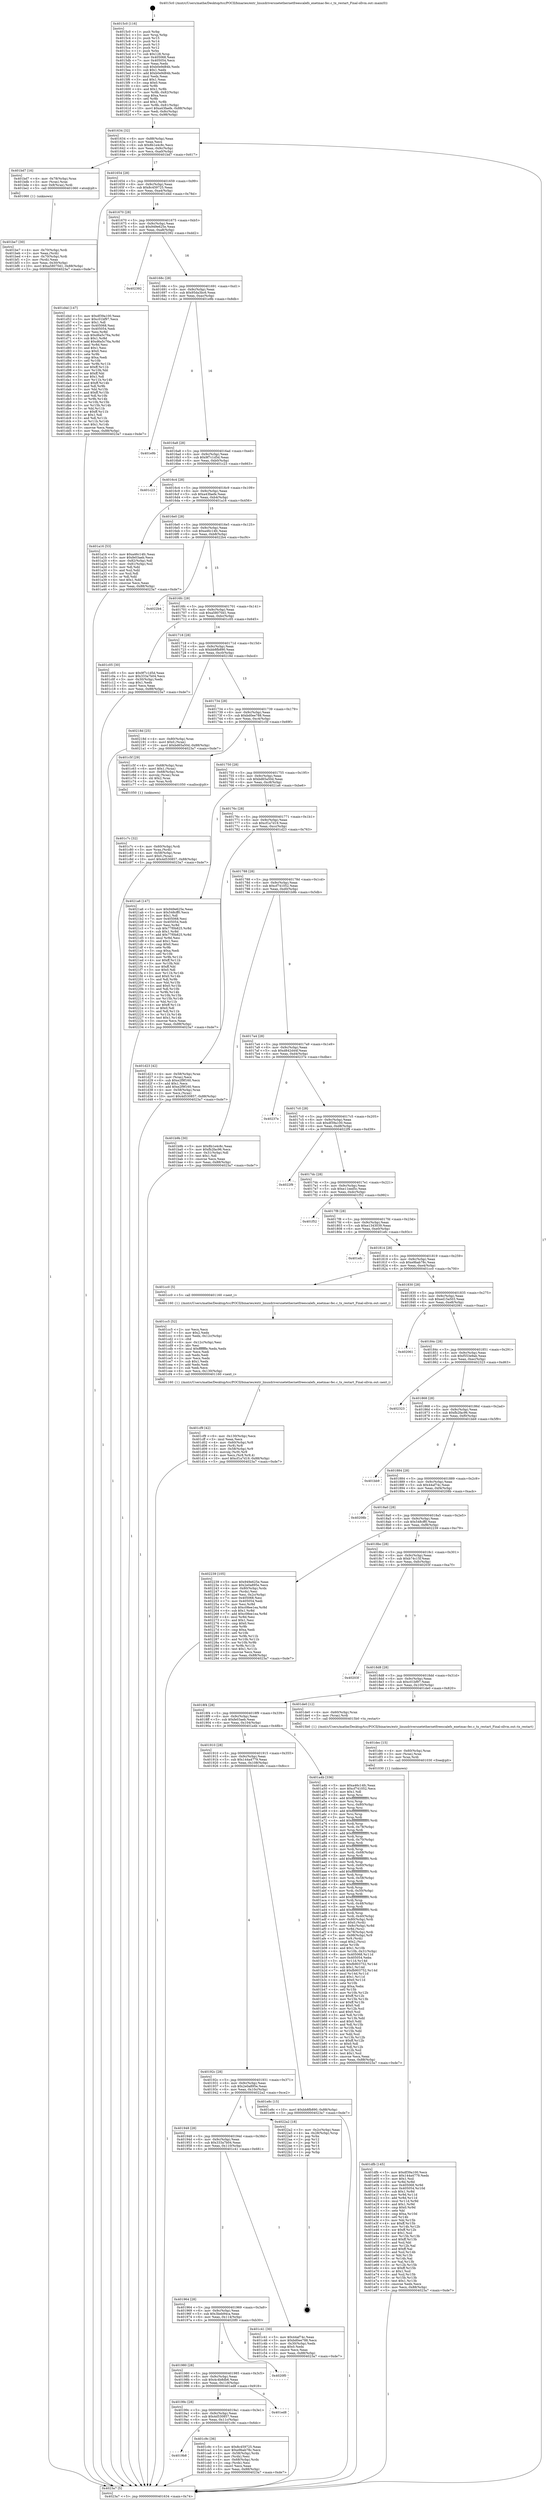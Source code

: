 digraph "0x4015c0" {
  label = "0x4015c0 (/mnt/c/Users/mathe/Desktop/tcc/POCII/binaries/extr_linuxdriversnetethernetfreescalefs_enetmac-fec.c_tx_restart_Final-ollvm.out::main(0))"
  labelloc = "t"
  node[shape=record]

  Entry [label="",width=0.3,height=0.3,shape=circle,fillcolor=black,style=filled]
  "0x401634" [label="{
     0x401634 [32]\l
     | [instrs]\l
     &nbsp;&nbsp;0x401634 \<+6\>: mov -0x88(%rbp),%eax\l
     &nbsp;&nbsp;0x40163a \<+2\>: mov %eax,%ecx\l
     &nbsp;&nbsp;0x40163c \<+6\>: sub $0x8b1e4c8c,%ecx\l
     &nbsp;&nbsp;0x401642 \<+6\>: mov %eax,-0x9c(%rbp)\l
     &nbsp;&nbsp;0x401648 \<+6\>: mov %ecx,-0xa0(%rbp)\l
     &nbsp;&nbsp;0x40164e \<+6\>: je 0000000000401bd7 \<main+0x617\>\l
  }"]
  "0x401bd7" [label="{
     0x401bd7 [16]\l
     | [instrs]\l
     &nbsp;&nbsp;0x401bd7 \<+4\>: mov -0x78(%rbp),%rax\l
     &nbsp;&nbsp;0x401bdb \<+3\>: mov (%rax),%rax\l
     &nbsp;&nbsp;0x401bde \<+4\>: mov 0x8(%rax),%rdi\l
     &nbsp;&nbsp;0x401be2 \<+5\>: call 0000000000401060 \<atoi@plt\>\l
     | [calls]\l
     &nbsp;&nbsp;0x401060 \{1\} (unknown)\l
  }"]
  "0x401654" [label="{
     0x401654 [28]\l
     | [instrs]\l
     &nbsp;&nbsp;0x401654 \<+5\>: jmp 0000000000401659 \<main+0x99\>\l
     &nbsp;&nbsp;0x401659 \<+6\>: mov -0x9c(%rbp),%eax\l
     &nbsp;&nbsp;0x40165f \<+5\>: sub $0x8c459725,%eax\l
     &nbsp;&nbsp;0x401664 \<+6\>: mov %eax,-0xa4(%rbp)\l
     &nbsp;&nbsp;0x40166a \<+6\>: je 0000000000401d4d \<main+0x78d\>\l
  }"]
  Exit [label="",width=0.3,height=0.3,shape=circle,fillcolor=black,style=filled,peripheries=2]
  "0x401d4d" [label="{
     0x401d4d [147]\l
     | [instrs]\l
     &nbsp;&nbsp;0x401d4d \<+5\>: mov $0xdf39a100,%eax\l
     &nbsp;&nbsp;0x401d52 \<+5\>: mov $0xc01bf97,%ecx\l
     &nbsp;&nbsp;0x401d57 \<+2\>: mov $0x1,%dl\l
     &nbsp;&nbsp;0x401d59 \<+7\>: mov 0x405068,%esi\l
     &nbsp;&nbsp;0x401d60 \<+7\>: mov 0x405054,%edi\l
     &nbsp;&nbsp;0x401d67 \<+3\>: mov %esi,%r8d\l
     &nbsp;&nbsp;0x401d6a \<+7\>: sub $0xd6a5c76a,%r8d\l
     &nbsp;&nbsp;0x401d71 \<+4\>: sub $0x1,%r8d\l
     &nbsp;&nbsp;0x401d75 \<+7\>: add $0xd6a5c76a,%r8d\l
     &nbsp;&nbsp;0x401d7c \<+4\>: imul %r8d,%esi\l
     &nbsp;&nbsp;0x401d80 \<+3\>: and $0x1,%esi\l
     &nbsp;&nbsp;0x401d83 \<+3\>: cmp $0x0,%esi\l
     &nbsp;&nbsp;0x401d86 \<+4\>: sete %r9b\l
     &nbsp;&nbsp;0x401d8a \<+3\>: cmp $0xa,%edi\l
     &nbsp;&nbsp;0x401d8d \<+4\>: setl %r10b\l
     &nbsp;&nbsp;0x401d91 \<+3\>: mov %r9b,%r11b\l
     &nbsp;&nbsp;0x401d94 \<+4\>: xor $0xff,%r11b\l
     &nbsp;&nbsp;0x401d98 \<+3\>: mov %r10b,%bl\l
     &nbsp;&nbsp;0x401d9b \<+3\>: xor $0xff,%bl\l
     &nbsp;&nbsp;0x401d9e \<+3\>: xor $0x1,%dl\l
     &nbsp;&nbsp;0x401da1 \<+3\>: mov %r11b,%r14b\l
     &nbsp;&nbsp;0x401da4 \<+4\>: and $0xff,%r14b\l
     &nbsp;&nbsp;0x401da8 \<+3\>: and %dl,%r9b\l
     &nbsp;&nbsp;0x401dab \<+3\>: mov %bl,%r15b\l
     &nbsp;&nbsp;0x401dae \<+4\>: and $0xff,%r15b\l
     &nbsp;&nbsp;0x401db2 \<+3\>: and %dl,%r10b\l
     &nbsp;&nbsp;0x401db5 \<+3\>: or %r9b,%r14b\l
     &nbsp;&nbsp;0x401db8 \<+3\>: or %r10b,%r15b\l
     &nbsp;&nbsp;0x401dbb \<+3\>: xor %r15b,%r14b\l
     &nbsp;&nbsp;0x401dbe \<+3\>: or %bl,%r11b\l
     &nbsp;&nbsp;0x401dc1 \<+4\>: xor $0xff,%r11b\l
     &nbsp;&nbsp;0x401dc5 \<+3\>: or $0x1,%dl\l
     &nbsp;&nbsp;0x401dc8 \<+3\>: and %dl,%r11b\l
     &nbsp;&nbsp;0x401dcb \<+3\>: or %r11b,%r14b\l
     &nbsp;&nbsp;0x401dce \<+4\>: test $0x1,%r14b\l
     &nbsp;&nbsp;0x401dd2 \<+3\>: cmovne %ecx,%eax\l
     &nbsp;&nbsp;0x401dd5 \<+6\>: mov %eax,-0x88(%rbp)\l
     &nbsp;&nbsp;0x401ddb \<+5\>: jmp 00000000004023a7 \<main+0xde7\>\l
  }"]
  "0x401670" [label="{
     0x401670 [28]\l
     | [instrs]\l
     &nbsp;&nbsp;0x401670 \<+5\>: jmp 0000000000401675 \<main+0xb5\>\l
     &nbsp;&nbsp;0x401675 \<+6\>: mov -0x9c(%rbp),%eax\l
     &nbsp;&nbsp;0x40167b \<+5\>: sub $0x949e625e,%eax\l
     &nbsp;&nbsp;0x401680 \<+6\>: mov %eax,-0xa8(%rbp)\l
     &nbsp;&nbsp;0x401686 \<+6\>: je 0000000000402392 \<main+0xdd2\>\l
  }"]
  "0x401dfb" [label="{
     0x401dfb [145]\l
     | [instrs]\l
     &nbsp;&nbsp;0x401dfb \<+5\>: mov $0xdf39a100,%ecx\l
     &nbsp;&nbsp;0x401e00 \<+5\>: mov $0x144a4779,%edx\l
     &nbsp;&nbsp;0x401e05 \<+3\>: mov $0x1,%sil\l
     &nbsp;&nbsp;0x401e08 \<+3\>: xor %r8d,%r8d\l
     &nbsp;&nbsp;0x401e0b \<+8\>: mov 0x405068,%r9d\l
     &nbsp;&nbsp;0x401e13 \<+8\>: mov 0x405054,%r10d\l
     &nbsp;&nbsp;0x401e1b \<+4\>: sub $0x1,%r8d\l
     &nbsp;&nbsp;0x401e1f \<+3\>: mov %r9d,%r11d\l
     &nbsp;&nbsp;0x401e22 \<+3\>: add %r8d,%r11d\l
     &nbsp;&nbsp;0x401e25 \<+4\>: imul %r11d,%r9d\l
     &nbsp;&nbsp;0x401e29 \<+4\>: and $0x1,%r9d\l
     &nbsp;&nbsp;0x401e2d \<+4\>: cmp $0x0,%r9d\l
     &nbsp;&nbsp;0x401e31 \<+3\>: sete %bl\l
     &nbsp;&nbsp;0x401e34 \<+4\>: cmp $0xa,%r10d\l
     &nbsp;&nbsp;0x401e38 \<+4\>: setl %r14b\l
     &nbsp;&nbsp;0x401e3c \<+3\>: mov %bl,%r15b\l
     &nbsp;&nbsp;0x401e3f \<+4\>: xor $0xff,%r15b\l
     &nbsp;&nbsp;0x401e43 \<+3\>: mov %r14b,%r12b\l
     &nbsp;&nbsp;0x401e46 \<+4\>: xor $0xff,%r12b\l
     &nbsp;&nbsp;0x401e4a \<+4\>: xor $0x1,%sil\l
     &nbsp;&nbsp;0x401e4e \<+3\>: mov %r15b,%r13b\l
     &nbsp;&nbsp;0x401e51 \<+4\>: and $0xff,%r13b\l
     &nbsp;&nbsp;0x401e55 \<+3\>: and %sil,%bl\l
     &nbsp;&nbsp;0x401e58 \<+3\>: mov %r12b,%al\l
     &nbsp;&nbsp;0x401e5b \<+2\>: and $0xff,%al\l
     &nbsp;&nbsp;0x401e5d \<+3\>: and %sil,%r14b\l
     &nbsp;&nbsp;0x401e60 \<+3\>: or %bl,%r13b\l
     &nbsp;&nbsp;0x401e63 \<+3\>: or %r14b,%al\l
     &nbsp;&nbsp;0x401e66 \<+3\>: xor %al,%r13b\l
     &nbsp;&nbsp;0x401e69 \<+3\>: or %r12b,%r15b\l
     &nbsp;&nbsp;0x401e6c \<+4\>: xor $0xff,%r15b\l
     &nbsp;&nbsp;0x401e70 \<+4\>: or $0x1,%sil\l
     &nbsp;&nbsp;0x401e74 \<+3\>: and %sil,%r15b\l
     &nbsp;&nbsp;0x401e77 \<+3\>: or %r15b,%r13b\l
     &nbsp;&nbsp;0x401e7a \<+4\>: test $0x1,%r13b\l
     &nbsp;&nbsp;0x401e7e \<+3\>: cmovne %edx,%ecx\l
     &nbsp;&nbsp;0x401e81 \<+6\>: mov %ecx,-0x88(%rbp)\l
     &nbsp;&nbsp;0x401e87 \<+5\>: jmp 00000000004023a7 \<main+0xde7\>\l
  }"]
  "0x402392" [label="{
     0x402392\l
  }", style=dashed]
  "0x40168c" [label="{
     0x40168c [28]\l
     | [instrs]\l
     &nbsp;&nbsp;0x40168c \<+5\>: jmp 0000000000401691 \<main+0xd1\>\l
     &nbsp;&nbsp;0x401691 \<+6\>: mov -0x9c(%rbp),%eax\l
     &nbsp;&nbsp;0x401697 \<+5\>: sub $0x95da3bc6,%eax\l
     &nbsp;&nbsp;0x40169c \<+6\>: mov %eax,-0xac(%rbp)\l
     &nbsp;&nbsp;0x4016a2 \<+6\>: je 0000000000401e9b \<main+0x8db\>\l
  }"]
  "0x401dec" [label="{
     0x401dec [15]\l
     | [instrs]\l
     &nbsp;&nbsp;0x401dec \<+4\>: mov -0x60(%rbp),%rax\l
     &nbsp;&nbsp;0x401df0 \<+3\>: mov (%rax),%rax\l
     &nbsp;&nbsp;0x401df3 \<+3\>: mov %rax,%rdi\l
     &nbsp;&nbsp;0x401df6 \<+5\>: call 0000000000401030 \<free@plt\>\l
     | [calls]\l
     &nbsp;&nbsp;0x401030 \{1\} (unknown)\l
  }"]
  "0x401e9b" [label="{
     0x401e9b\l
  }", style=dashed]
  "0x4016a8" [label="{
     0x4016a8 [28]\l
     | [instrs]\l
     &nbsp;&nbsp;0x4016a8 \<+5\>: jmp 00000000004016ad \<main+0xed\>\l
     &nbsp;&nbsp;0x4016ad \<+6\>: mov -0x9c(%rbp),%eax\l
     &nbsp;&nbsp;0x4016b3 \<+5\>: sub $0x9f7c1d5d,%eax\l
     &nbsp;&nbsp;0x4016b8 \<+6\>: mov %eax,-0xb0(%rbp)\l
     &nbsp;&nbsp;0x4016be \<+6\>: je 0000000000401c23 \<main+0x663\>\l
  }"]
  "0x401cf9" [label="{
     0x401cf9 [42]\l
     | [instrs]\l
     &nbsp;&nbsp;0x401cf9 \<+6\>: mov -0x130(%rbp),%ecx\l
     &nbsp;&nbsp;0x401cff \<+3\>: imul %eax,%ecx\l
     &nbsp;&nbsp;0x401d02 \<+4\>: mov -0x60(%rbp),%r8\l
     &nbsp;&nbsp;0x401d06 \<+3\>: mov (%r8),%r8\l
     &nbsp;&nbsp;0x401d09 \<+4\>: mov -0x58(%rbp),%r9\l
     &nbsp;&nbsp;0x401d0d \<+3\>: movslq (%r9),%r9\l
     &nbsp;&nbsp;0x401d10 \<+4\>: mov %ecx,(%r8,%r9,4)\l
     &nbsp;&nbsp;0x401d14 \<+10\>: movl $0xcf1a7d19,-0x88(%rbp)\l
     &nbsp;&nbsp;0x401d1e \<+5\>: jmp 00000000004023a7 \<main+0xde7\>\l
  }"]
  "0x401c23" [label="{
     0x401c23\l
  }", style=dashed]
  "0x4016c4" [label="{
     0x4016c4 [28]\l
     | [instrs]\l
     &nbsp;&nbsp;0x4016c4 \<+5\>: jmp 00000000004016c9 \<main+0x109\>\l
     &nbsp;&nbsp;0x4016c9 \<+6\>: mov -0x9c(%rbp),%eax\l
     &nbsp;&nbsp;0x4016cf \<+5\>: sub $0xa43faefe,%eax\l
     &nbsp;&nbsp;0x4016d4 \<+6\>: mov %eax,-0xb4(%rbp)\l
     &nbsp;&nbsp;0x4016da \<+6\>: je 0000000000401a16 \<main+0x456\>\l
  }"]
  "0x401cc5" [label="{
     0x401cc5 [52]\l
     | [instrs]\l
     &nbsp;&nbsp;0x401cc5 \<+2\>: xor %ecx,%ecx\l
     &nbsp;&nbsp;0x401cc7 \<+5\>: mov $0x2,%edx\l
     &nbsp;&nbsp;0x401ccc \<+6\>: mov %edx,-0x12c(%rbp)\l
     &nbsp;&nbsp;0x401cd2 \<+1\>: cltd\l
     &nbsp;&nbsp;0x401cd3 \<+6\>: mov -0x12c(%rbp),%esi\l
     &nbsp;&nbsp;0x401cd9 \<+2\>: idiv %esi\l
     &nbsp;&nbsp;0x401cdb \<+6\>: imul $0xfffffffe,%edx,%edx\l
     &nbsp;&nbsp;0x401ce1 \<+2\>: mov %ecx,%edi\l
     &nbsp;&nbsp;0x401ce3 \<+2\>: sub %edx,%edi\l
     &nbsp;&nbsp;0x401ce5 \<+2\>: mov %ecx,%edx\l
     &nbsp;&nbsp;0x401ce7 \<+3\>: sub $0x1,%edx\l
     &nbsp;&nbsp;0x401cea \<+2\>: add %edx,%edi\l
     &nbsp;&nbsp;0x401cec \<+2\>: sub %edi,%ecx\l
     &nbsp;&nbsp;0x401cee \<+6\>: mov %ecx,-0x130(%rbp)\l
     &nbsp;&nbsp;0x401cf4 \<+5\>: call 0000000000401160 \<next_i\>\l
     | [calls]\l
     &nbsp;&nbsp;0x401160 \{1\} (/mnt/c/Users/mathe/Desktop/tcc/POCII/binaries/extr_linuxdriversnetethernetfreescalefs_enetmac-fec.c_tx_restart_Final-ollvm.out::next_i)\l
  }"]
  "0x401a16" [label="{
     0x401a16 [53]\l
     | [instrs]\l
     &nbsp;&nbsp;0x401a16 \<+5\>: mov $0xa46c14fc,%eax\l
     &nbsp;&nbsp;0x401a1b \<+5\>: mov $0xfe03aeb,%ecx\l
     &nbsp;&nbsp;0x401a20 \<+6\>: mov -0x82(%rbp),%dl\l
     &nbsp;&nbsp;0x401a26 \<+7\>: mov -0x81(%rbp),%sil\l
     &nbsp;&nbsp;0x401a2d \<+3\>: mov %dl,%dil\l
     &nbsp;&nbsp;0x401a30 \<+3\>: and %sil,%dil\l
     &nbsp;&nbsp;0x401a33 \<+3\>: xor %sil,%dl\l
     &nbsp;&nbsp;0x401a36 \<+3\>: or %dl,%dil\l
     &nbsp;&nbsp;0x401a39 \<+4\>: test $0x1,%dil\l
     &nbsp;&nbsp;0x401a3d \<+3\>: cmovne %ecx,%eax\l
     &nbsp;&nbsp;0x401a40 \<+6\>: mov %eax,-0x88(%rbp)\l
     &nbsp;&nbsp;0x401a46 \<+5\>: jmp 00000000004023a7 \<main+0xde7\>\l
  }"]
  "0x4016e0" [label="{
     0x4016e0 [28]\l
     | [instrs]\l
     &nbsp;&nbsp;0x4016e0 \<+5\>: jmp 00000000004016e5 \<main+0x125\>\l
     &nbsp;&nbsp;0x4016e5 \<+6\>: mov -0x9c(%rbp),%eax\l
     &nbsp;&nbsp;0x4016eb \<+5\>: sub $0xa46c14fc,%eax\l
     &nbsp;&nbsp;0x4016f0 \<+6\>: mov %eax,-0xb8(%rbp)\l
     &nbsp;&nbsp;0x4016f6 \<+6\>: je 00000000004022b4 \<main+0xcf4\>\l
  }"]
  "0x4023a7" [label="{
     0x4023a7 [5]\l
     | [instrs]\l
     &nbsp;&nbsp;0x4023a7 \<+5\>: jmp 0000000000401634 \<main+0x74\>\l
  }"]
  "0x4015c0" [label="{
     0x4015c0 [116]\l
     | [instrs]\l
     &nbsp;&nbsp;0x4015c0 \<+1\>: push %rbp\l
     &nbsp;&nbsp;0x4015c1 \<+3\>: mov %rsp,%rbp\l
     &nbsp;&nbsp;0x4015c4 \<+2\>: push %r15\l
     &nbsp;&nbsp;0x4015c6 \<+2\>: push %r14\l
     &nbsp;&nbsp;0x4015c8 \<+2\>: push %r13\l
     &nbsp;&nbsp;0x4015ca \<+2\>: push %r12\l
     &nbsp;&nbsp;0x4015cc \<+1\>: push %rbx\l
     &nbsp;&nbsp;0x4015cd \<+7\>: sub $0x128,%rsp\l
     &nbsp;&nbsp;0x4015d4 \<+7\>: mov 0x405068,%eax\l
     &nbsp;&nbsp;0x4015db \<+7\>: mov 0x405054,%ecx\l
     &nbsp;&nbsp;0x4015e2 \<+2\>: mov %eax,%edx\l
     &nbsp;&nbsp;0x4015e4 \<+6\>: sub $0xb0e9d84b,%edx\l
     &nbsp;&nbsp;0x4015ea \<+3\>: sub $0x1,%edx\l
     &nbsp;&nbsp;0x4015ed \<+6\>: add $0xb0e9d84b,%edx\l
     &nbsp;&nbsp;0x4015f3 \<+3\>: imul %edx,%eax\l
     &nbsp;&nbsp;0x4015f6 \<+3\>: and $0x1,%eax\l
     &nbsp;&nbsp;0x4015f9 \<+3\>: cmp $0x0,%eax\l
     &nbsp;&nbsp;0x4015fc \<+4\>: sete %r8b\l
     &nbsp;&nbsp;0x401600 \<+4\>: and $0x1,%r8b\l
     &nbsp;&nbsp;0x401604 \<+7\>: mov %r8b,-0x82(%rbp)\l
     &nbsp;&nbsp;0x40160b \<+3\>: cmp $0xa,%ecx\l
     &nbsp;&nbsp;0x40160e \<+4\>: setl %r8b\l
     &nbsp;&nbsp;0x401612 \<+4\>: and $0x1,%r8b\l
     &nbsp;&nbsp;0x401616 \<+7\>: mov %r8b,-0x81(%rbp)\l
     &nbsp;&nbsp;0x40161d \<+10\>: movl $0xa43faefe,-0x88(%rbp)\l
     &nbsp;&nbsp;0x401627 \<+6\>: mov %edi,-0x8c(%rbp)\l
     &nbsp;&nbsp;0x40162d \<+7\>: mov %rsi,-0x98(%rbp)\l
  }"]
  "0x4019b8" [label="{
     0x4019b8\l
  }", style=dashed]
  "0x4022b4" [label="{
     0x4022b4\l
  }", style=dashed]
  "0x4016fc" [label="{
     0x4016fc [28]\l
     | [instrs]\l
     &nbsp;&nbsp;0x4016fc \<+5\>: jmp 0000000000401701 \<main+0x141\>\l
     &nbsp;&nbsp;0x401701 \<+6\>: mov -0x9c(%rbp),%eax\l
     &nbsp;&nbsp;0x401707 \<+5\>: sub $0xa58070d1,%eax\l
     &nbsp;&nbsp;0x40170c \<+6\>: mov %eax,-0xbc(%rbp)\l
     &nbsp;&nbsp;0x401712 \<+6\>: je 0000000000401c05 \<main+0x645\>\l
  }"]
  "0x401c9c" [label="{
     0x401c9c [36]\l
     | [instrs]\l
     &nbsp;&nbsp;0x401c9c \<+5\>: mov $0x8c459725,%eax\l
     &nbsp;&nbsp;0x401ca1 \<+5\>: mov $0xe9bab78c,%ecx\l
     &nbsp;&nbsp;0x401ca6 \<+4\>: mov -0x58(%rbp),%rdx\l
     &nbsp;&nbsp;0x401caa \<+2\>: mov (%rdx),%esi\l
     &nbsp;&nbsp;0x401cac \<+4\>: mov -0x68(%rbp),%rdx\l
     &nbsp;&nbsp;0x401cb0 \<+2\>: cmp (%rdx),%esi\l
     &nbsp;&nbsp;0x401cb2 \<+3\>: cmovl %ecx,%eax\l
     &nbsp;&nbsp;0x401cb5 \<+6\>: mov %eax,-0x88(%rbp)\l
     &nbsp;&nbsp;0x401cbb \<+5\>: jmp 00000000004023a7 \<main+0xde7\>\l
  }"]
  "0x401c05" [label="{
     0x401c05 [30]\l
     | [instrs]\l
     &nbsp;&nbsp;0x401c05 \<+5\>: mov $0x9f7c1d5d,%eax\l
     &nbsp;&nbsp;0x401c0a \<+5\>: mov $0x333a7b04,%ecx\l
     &nbsp;&nbsp;0x401c0f \<+3\>: mov -0x30(%rbp),%edx\l
     &nbsp;&nbsp;0x401c12 \<+3\>: cmp $0x1,%edx\l
     &nbsp;&nbsp;0x401c15 \<+3\>: cmovl %ecx,%eax\l
     &nbsp;&nbsp;0x401c18 \<+6\>: mov %eax,-0x88(%rbp)\l
     &nbsp;&nbsp;0x401c1e \<+5\>: jmp 00000000004023a7 \<main+0xde7\>\l
  }"]
  "0x401718" [label="{
     0x401718 [28]\l
     | [instrs]\l
     &nbsp;&nbsp;0x401718 \<+5\>: jmp 000000000040171d \<main+0x15d\>\l
     &nbsp;&nbsp;0x40171d \<+6\>: mov -0x9c(%rbp),%eax\l
     &nbsp;&nbsp;0x401723 \<+5\>: sub $0xbb8fb890,%eax\l
     &nbsp;&nbsp;0x401728 \<+6\>: mov %eax,-0xc0(%rbp)\l
     &nbsp;&nbsp;0x40172e \<+6\>: je 000000000040218d \<main+0xbcd\>\l
  }"]
  "0x40199c" [label="{
     0x40199c [28]\l
     | [instrs]\l
     &nbsp;&nbsp;0x40199c \<+5\>: jmp 00000000004019a1 \<main+0x3e1\>\l
     &nbsp;&nbsp;0x4019a1 \<+6\>: mov -0x9c(%rbp),%eax\l
     &nbsp;&nbsp;0x4019a7 \<+5\>: sub $0x4d530857,%eax\l
     &nbsp;&nbsp;0x4019ac \<+6\>: mov %eax,-0x11c(%rbp)\l
     &nbsp;&nbsp;0x4019b2 \<+6\>: je 0000000000401c9c \<main+0x6dc\>\l
  }"]
  "0x40218d" [label="{
     0x40218d [25]\l
     | [instrs]\l
     &nbsp;&nbsp;0x40218d \<+4\>: mov -0x80(%rbp),%rax\l
     &nbsp;&nbsp;0x402191 \<+6\>: movl $0x0,(%rax)\l
     &nbsp;&nbsp;0x402197 \<+10\>: movl $0xbd65a50d,-0x88(%rbp)\l
     &nbsp;&nbsp;0x4021a1 \<+5\>: jmp 00000000004023a7 \<main+0xde7\>\l
  }"]
  "0x401734" [label="{
     0x401734 [28]\l
     | [instrs]\l
     &nbsp;&nbsp;0x401734 \<+5\>: jmp 0000000000401739 \<main+0x179\>\l
     &nbsp;&nbsp;0x401739 \<+6\>: mov -0x9c(%rbp),%eax\l
     &nbsp;&nbsp;0x40173f \<+5\>: sub $0xbd0ee788,%eax\l
     &nbsp;&nbsp;0x401744 \<+6\>: mov %eax,-0xc4(%rbp)\l
     &nbsp;&nbsp;0x40174a \<+6\>: je 0000000000401c5f \<main+0x69f\>\l
  }"]
  "0x401ed8" [label="{
     0x401ed8\l
  }", style=dashed]
  "0x401c5f" [label="{
     0x401c5f [29]\l
     | [instrs]\l
     &nbsp;&nbsp;0x401c5f \<+4\>: mov -0x68(%rbp),%rax\l
     &nbsp;&nbsp;0x401c63 \<+6\>: movl $0x1,(%rax)\l
     &nbsp;&nbsp;0x401c69 \<+4\>: mov -0x68(%rbp),%rax\l
     &nbsp;&nbsp;0x401c6d \<+3\>: movslq (%rax),%rax\l
     &nbsp;&nbsp;0x401c70 \<+4\>: shl $0x2,%rax\l
     &nbsp;&nbsp;0x401c74 \<+3\>: mov %rax,%rdi\l
     &nbsp;&nbsp;0x401c77 \<+5\>: call 0000000000401050 \<malloc@plt\>\l
     | [calls]\l
     &nbsp;&nbsp;0x401050 \{1\} (unknown)\l
  }"]
  "0x401750" [label="{
     0x401750 [28]\l
     | [instrs]\l
     &nbsp;&nbsp;0x401750 \<+5\>: jmp 0000000000401755 \<main+0x195\>\l
     &nbsp;&nbsp;0x401755 \<+6\>: mov -0x9c(%rbp),%eax\l
     &nbsp;&nbsp;0x40175b \<+5\>: sub $0xbd65a50d,%eax\l
     &nbsp;&nbsp;0x401760 \<+6\>: mov %eax,-0xc8(%rbp)\l
     &nbsp;&nbsp;0x401766 \<+6\>: je 00000000004021a6 \<main+0xbe6\>\l
  }"]
  "0x401980" [label="{
     0x401980 [28]\l
     | [instrs]\l
     &nbsp;&nbsp;0x401980 \<+5\>: jmp 0000000000401985 \<main+0x3c5\>\l
     &nbsp;&nbsp;0x401985 \<+6\>: mov -0x9c(%rbp),%eax\l
     &nbsp;&nbsp;0x40198b \<+5\>: sub $0x4c4b8db6,%eax\l
     &nbsp;&nbsp;0x401990 \<+6\>: mov %eax,-0x118(%rbp)\l
     &nbsp;&nbsp;0x401996 \<+6\>: je 0000000000401ed8 \<main+0x918\>\l
  }"]
  "0x4021a6" [label="{
     0x4021a6 [147]\l
     | [instrs]\l
     &nbsp;&nbsp;0x4021a6 \<+5\>: mov $0x949e625e,%eax\l
     &nbsp;&nbsp;0x4021ab \<+5\>: mov $0x548cff0,%ecx\l
     &nbsp;&nbsp;0x4021b0 \<+2\>: mov $0x1,%dl\l
     &nbsp;&nbsp;0x4021b2 \<+7\>: mov 0x405068,%esi\l
     &nbsp;&nbsp;0x4021b9 \<+7\>: mov 0x405054,%edi\l
     &nbsp;&nbsp;0x4021c0 \<+3\>: mov %esi,%r8d\l
     &nbsp;&nbsp;0x4021c3 \<+7\>: sub $0x77f0b825,%r8d\l
     &nbsp;&nbsp;0x4021ca \<+4\>: sub $0x1,%r8d\l
     &nbsp;&nbsp;0x4021ce \<+7\>: add $0x77f0b825,%r8d\l
     &nbsp;&nbsp;0x4021d5 \<+4\>: imul %r8d,%esi\l
     &nbsp;&nbsp;0x4021d9 \<+3\>: and $0x1,%esi\l
     &nbsp;&nbsp;0x4021dc \<+3\>: cmp $0x0,%esi\l
     &nbsp;&nbsp;0x4021df \<+4\>: sete %r9b\l
     &nbsp;&nbsp;0x4021e3 \<+3\>: cmp $0xa,%edi\l
     &nbsp;&nbsp;0x4021e6 \<+4\>: setl %r10b\l
     &nbsp;&nbsp;0x4021ea \<+3\>: mov %r9b,%r11b\l
     &nbsp;&nbsp;0x4021ed \<+4\>: xor $0xff,%r11b\l
     &nbsp;&nbsp;0x4021f1 \<+3\>: mov %r10b,%bl\l
     &nbsp;&nbsp;0x4021f4 \<+3\>: xor $0xff,%bl\l
     &nbsp;&nbsp;0x4021f7 \<+3\>: xor $0x0,%dl\l
     &nbsp;&nbsp;0x4021fa \<+3\>: mov %r11b,%r14b\l
     &nbsp;&nbsp;0x4021fd \<+4\>: and $0x0,%r14b\l
     &nbsp;&nbsp;0x402201 \<+3\>: and %dl,%r9b\l
     &nbsp;&nbsp;0x402204 \<+3\>: mov %bl,%r15b\l
     &nbsp;&nbsp;0x402207 \<+4\>: and $0x0,%r15b\l
     &nbsp;&nbsp;0x40220b \<+3\>: and %dl,%r10b\l
     &nbsp;&nbsp;0x40220e \<+3\>: or %r9b,%r14b\l
     &nbsp;&nbsp;0x402211 \<+3\>: or %r10b,%r15b\l
     &nbsp;&nbsp;0x402214 \<+3\>: xor %r15b,%r14b\l
     &nbsp;&nbsp;0x402217 \<+3\>: or %bl,%r11b\l
     &nbsp;&nbsp;0x40221a \<+4\>: xor $0xff,%r11b\l
     &nbsp;&nbsp;0x40221e \<+3\>: or $0x0,%dl\l
     &nbsp;&nbsp;0x402221 \<+3\>: and %dl,%r11b\l
     &nbsp;&nbsp;0x402224 \<+3\>: or %r11b,%r14b\l
     &nbsp;&nbsp;0x402227 \<+4\>: test $0x1,%r14b\l
     &nbsp;&nbsp;0x40222b \<+3\>: cmovne %ecx,%eax\l
     &nbsp;&nbsp;0x40222e \<+6\>: mov %eax,-0x88(%rbp)\l
     &nbsp;&nbsp;0x402234 \<+5\>: jmp 00000000004023a7 \<main+0xde7\>\l
  }"]
  "0x40176c" [label="{
     0x40176c [28]\l
     | [instrs]\l
     &nbsp;&nbsp;0x40176c \<+5\>: jmp 0000000000401771 \<main+0x1b1\>\l
     &nbsp;&nbsp;0x401771 \<+6\>: mov -0x9c(%rbp),%eax\l
     &nbsp;&nbsp;0x401777 \<+5\>: sub $0xcf1a7d19,%eax\l
     &nbsp;&nbsp;0x40177c \<+6\>: mov %eax,-0xcc(%rbp)\l
     &nbsp;&nbsp;0x401782 \<+6\>: je 0000000000401d23 \<main+0x763\>\l
  }"]
  "0x4020f0" [label="{
     0x4020f0\l
  }", style=dashed]
  "0x401d23" [label="{
     0x401d23 [42]\l
     | [instrs]\l
     &nbsp;&nbsp;0x401d23 \<+4\>: mov -0x58(%rbp),%rax\l
     &nbsp;&nbsp;0x401d27 \<+2\>: mov (%rax),%ecx\l
     &nbsp;&nbsp;0x401d29 \<+6\>: sub $0xe2f9f160,%ecx\l
     &nbsp;&nbsp;0x401d2f \<+3\>: add $0x1,%ecx\l
     &nbsp;&nbsp;0x401d32 \<+6\>: add $0xe2f9f160,%ecx\l
     &nbsp;&nbsp;0x401d38 \<+4\>: mov -0x58(%rbp),%rax\l
     &nbsp;&nbsp;0x401d3c \<+2\>: mov %ecx,(%rax)\l
     &nbsp;&nbsp;0x401d3e \<+10\>: movl $0x4d530857,-0x88(%rbp)\l
     &nbsp;&nbsp;0x401d48 \<+5\>: jmp 00000000004023a7 \<main+0xde7\>\l
  }"]
  "0x401788" [label="{
     0x401788 [28]\l
     | [instrs]\l
     &nbsp;&nbsp;0x401788 \<+5\>: jmp 000000000040178d \<main+0x1cd\>\l
     &nbsp;&nbsp;0x40178d \<+6\>: mov -0x9c(%rbp),%eax\l
     &nbsp;&nbsp;0x401793 \<+5\>: sub $0xcf741052,%eax\l
     &nbsp;&nbsp;0x401798 \<+6\>: mov %eax,-0xd0(%rbp)\l
     &nbsp;&nbsp;0x40179e \<+6\>: je 0000000000401b9b \<main+0x5db\>\l
  }"]
  "0x401c7c" [label="{
     0x401c7c [32]\l
     | [instrs]\l
     &nbsp;&nbsp;0x401c7c \<+4\>: mov -0x60(%rbp),%rdi\l
     &nbsp;&nbsp;0x401c80 \<+3\>: mov %rax,(%rdi)\l
     &nbsp;&nbsp;0x401c83 \<+4\>: mov -0x58(%rbp),%rax\l
     &nbsp;&nbsp;0x401c87 \<+6\>: movl $0x0,(%rax)\l
     &nbsp;&nbsp;0x401c8d \<+10\>: movl $0x4d530857,-0x88(%rbp)\l
     &nbsp;&nbsp;0x401c97 \<+5\>: jmp 00000000004023a7 \<main+0xde7\>\l
  }"]
  "0x401b9b" [label="{
     0x401b9b [30]\l
     | [instrs]\l
     &nbsp;&nbsp;0x401b9b \<+5\>: mov $0x8b1e4c8c,%eax\l
     &nbsp;&nbsp;0x401ba0 \<+5\>: mov $0xfb2fac96,%ecx\l
     &nbsp;&nbsp;0x401ba5 \<+3\>: mov -0x31(%rbp),%dl\l
     &nbsp;&nbsp;0x401ba8 \<+3\>: test $0x1,%dl\l
     &nbsp;&nbsp;0x401bab \<+3\>: cmovne %ecx,%eax\l
     &nbsp;&nbsp;0x401bae \<+6\>: mov %eax,-0x88(%rbp)\l
     &nbsp;&nbsp;0x401bb4 \<+5\>: jmp 00000000004023a7 \<main+0xde7\>\l
  }"]
  "0x4017a4" [label="{
     0x4017a4 [28]\l
     | [instrs]\l
     &nbsp;&nbsp;0x4017a4 \<+5\>: jmp 00000000004017a9 \<main+0x1e9\>\l
     &nbsp;&nbsp;0x4017a9 \<+6\>: mov -0x9c(%rbp),%eax\l
     &nbsp;&nbsp;0x4017af \<+5\>: sub $0xd842d44f,%eax\l
     &nbsp;&nbsp;0x4017b4 \<+6\>: mov %eax,-0xd4(%rbp)\l
     &nbsp;&nbsp;0x4017ba \<+6\>: je 000000000040237e \<main+0xdbe\>\l
  }"]
  "0x401964" [label="{
     0x401964 [28]\l
     | [instrs]\l
     &nbsp;&nbsp;0x401964 \<+5\>: jmp 0000000000401969 \<main+0x3a9\>\l
     &nbsp;&nbsp;0x401969 \<+6\>: mov -0x9c(%rbp),%eax\l
     &nbsp;&nbsp;0x40196f \<+5\>: sub $0x3beb94ca,%eax\l
     &nbsp;&nbsp;0x401974 \<+6\>: mov %eax,-0x114(%rbp)\l
     &nbsp;&nbsp;0x40197a \<+6\>: je 00000000004020f0 \<main+0xb30\>\l
  }"]
  "0x40237e" [label="{
     0x40237e\l
  }", style=dashed]
  "0x4017c0" [label="{
     0x4017c0 [28]\l
     | [instrs]\l
     &nbsp;&nbsp;0x4017c0 \<+5\>: jmp 00000000004017c5 \<main+0x205\>\l
     &nbsp;&nbsp;0x4017c5 \<+6\>: mov -0x9c(%rbp),%eax\l
     &nbsp;&nbsp;0x4017cb \<+5\>: sub $0xdf39a100,%eax\l
     &nbsp;&nbsp;0x4017d0 \<+6\>: mov %eax,-0xd8(%rbp)\l
     &nbsp;&nbsp;0x4017d6 \<+6\>: je 00000000004022f9 \<main+0xd39\>\l
  }"]
  "0x401c41" [label="{
     0x401c41 [30]\l
     | [instrs]\l
     &nbsp;&nbsp;0x401c41 \<+5\>: mov $0x44af74c,%eax\l
     &nbsp;&nbsp;0x401c46 \<+5\>: mov $0xbd0ee788,%ecx\l
     &nbsp;&nbsp;0x401c4b \<+3\>: mov -0x30(%rbp),%edx\l
     &nbsp;&nbsp;0x401c4e \<+3\>: cmp $0x0,%edx\l
     &nbsp;&nbsp;0x401c51 \<+3\>: cmove %ecx,%eax\l
     &nbsp;&nbsp;0x401c54 \<+6\>: mov %eax,-0x88(%rbp)\l
     &nbsp;&nbsp;0x401c5a \<+5\>: jmp 00000000004023a7 \<main+0xde7\>\l
  }"]
  "0x4022f9" [label="{
     0x4022f9\l
  }", style=dashed]
  "0x4017dc" [label="{
     0x4017dc [28]\l
     | [instrs]\l
     &nbsp;&nbsp;0x4017dc \<+5\>: jmp 00000000004017e1 \<main+0x221\>\l
     &nbsp;&nbsp;0x4017e1 \<+6\>: mov -0x9c(%rbp),%eax\l
     &nbsp;&nbsp;0x4017e7 \<+5\>: sub $0xe11eed5c,%eax\l
     &nbsp;&nbsp;0x4017ec \<+6\>: mov %eax,-0xdc(%rbp)\l
     &nbsp;&nbsp;0x4017f2 \<+6\>: je 0000000000401f52 \<main+0x992\>\l
  }"]
  "0x401948" [label="{
     0x401948 [28]\l
     | [instrs]\l
     &nbsp;&nbsp;0x401948 \<+5\>: jmp 000000000040194d \<main+0x38d\>\l
     &nbsp;&nbsp;0x40194d \<+6\>: mov -0x9c(%rbp),%eax\l
     &nbsp;&nbsp;0x401953 \<+5\>: sub $0x333a7b04,%eax\l
     &nbsp;&nbsp;0x401958 \<+6\>: mov %eax,-0x110(%rbp)\l
     &nbsp;&nbsp;0x40195e \<+6\>: je 0000000000401c41 \<main+0x681\>\l
  }"]
  "0x401f52" [label="{
     0x401f52\l
  }", style=dashed]
  "0x4017f8" [label="{
     0x4017f8 [28]\l
     | [instrs]\l
     &nbsp;&nbsp;0x4017f8 \<+5\>: jmp 00000000004017fd \<main+0x23d\>\l
     &nbsp;&nbsp;0x4017fd \<+6\>: mov -0x9c(%rbp),%eax\l
     &nbsp;&nbsp;0x401803 \<+5\>: sub $0xe1343039,%eax\l
     &nbsp;&nbsp;0x401808 \<+6\>: mov %eax,-0xe0(%rbp)\l
     &nbsp;&nbsp;0x40180e \<+6\>: je 0000000000401efc \<main+0x93c\>\l
  }"]
  "0x4022a2" [label="{
     0x4022a2 [18]\l
     | [instrs]\l
     &nbsp;&nbsp;0x4022a2 \<+3\>: mov -0x2c(%rbp),%eax\l
     &nbsp;&nbsp;0x4022a5 \<+4\>: lea -0x28(%rbp),%rsp\l
     &nbsp;&nbsp;0x4022a9 \<+1\>: pop %rbx\l
     &nbsp;&nbsp;0x4022aa \<+2\>: pop %r12\l
     &nbsp;&nbsp;0x4022ac \<+2\>: pop %r13\l
     &nbsp;&nbsp;0x4022ae \<+2\>: pop %r14\l
     &nbsp;&nbsp;0x4022b0 \<+2\>: pop %r15\l
     &nbsp;&nbsp;0x4022b2 \<+1\>: pop %rbp\l
     &nbsp;&nbsp;0x4022b3 \<+1\>: ret\l
  }"]
  "0x401efc" [label="{
     0x401efc\l
  }", style=dashed]
  "0x401814" [label="{
     0x401814 [28]\l
     | [instrs]\l
     &nbsp;&nbsp;0x401814 \<+5\>: jmp 0000000000401819 \<main+0x259\>\l
     &nbsp;&nbsp;0x401819 \<+6\>: mov -0x9c(%rbp),%eax\l
     &nbsp;&nbsp;0x40181f \<+5\>: sub $0xe9bab78c,%eax\l
     &nbsp;&nbsp;0x401824 \<+6\>: mov %eax,-0xe4(%rbp)\l
     &nbsp;&nbsp;0x40182a \<+6\>: je 0000000000401cc0 \<main+0x700\>\l
  }"]
  "0x40192c" [label="{
     0x40192c [28]\l
     | [instrs]\l
     &nbsp;&nbsp;0x40192c \<+5\>: jmp 0000000000401931 \<main+0x371\>\l
     &nbsp;&nbsp;0x401931 \<+6\>: mov -0x9c(%rbp),%eax\l
     &nbsp;&nbsp;0x401937 \<+5\>: sub $0x2e0a895e,%eax\l
     &nbsp;&nbsp;0x40193c \<+6\>: mov %eax,-0x10c(%rbp)\l
     &nbsp;&nbsp;0x401942 \<+6\>: je 00000000004022a2 \<main+0xce2\>\l
  }"]
  "0x401cc0" [label="{
     0x401cc0 [5]\l
     | [instrs]\l
     &nbsp;&nbsp;0x401cc0 \<+5\>: call 0000000000401160 \<next_i\>\l
     | [calls]\l
     &nbsp;&nbsp;0x401160 \{1\} (/mnt/c/Users/mathe/Desktop/tcc/POCII/binaries/extr_linuxdriversnetethernetfreescalefs_enetmac-fec.c_tx_restart_Final-ollvm.out::next_i)\l
  }"]
  "0x401830" [label="{
     0x401830 [28]\l
     | [instrs]\l
     &nbsp;&nbsp;0x401830 \<+5\>: jmp 0000000000401835 \<main+0x275\>\l
     &nbsp;&nbsp;0x401835 \<+6\>: mov -0x9c(%rbp),%eax\l
     &nbsp;&nbsp;0x40183b \<+5\>: sub $0xed15a503,%eax\l
     &nbsp;&nbsp;0x401840 \<+6\>: mov %eax,-0xe8(%rbp)\l
     &nbsp;&nbsp;0x401846 \<+6\>: je 0000000000402061 \<main+0xaa1\>\l
  }"]
  "0x401e8c" [label="{
     0x401e8c [15]\l
     | [instrs]\l
     &nbsp;&nbsp;0x401e8c \<+10\>: movl $0xbb8fb890,-0x88(%rbp)\l
     &nbsp;&nbsp;0x401e96 \<+5\>: jmp 00000000004023a7 \<main+0xde7\>\l
  }"]
  "0x402061" [label="{
     0x402061\l
  }", style=dashed]
  "0x40184c" [label="{
     0x40184c [28]\l
     | [instrs]\l
     &nbsp;&nbsp;0x40184c \<+5\>: jmp 0000000000401851 \<main+0x291\>\l
     &nbsp;&nbsp;0x401851 \<+6\>: mov -0x9c(%rbp),%eax\l
     &nbsp;&nbsp;0x401857 \<+5\>: sub $0xf553e9ab,%eax\l
     &nbsp;&nbsp;0x40185c \<+6\>: mov %eax,-0xec(%rbp)\l
     &nbsp;&nbsp;0x401862 \<+6\>: je 0000000000402323 \<main+0xd63\>\l
  }"]
  "0x401be7" [label="{
     0x401be7 [30]\l
     | [instrs]\l
     &nbsp;&nbsp;0x401be7 \<+4\>: mov -0x70(%rbp),%rdi\l
     &nbsp;&nbsp;0x401beb \<+2\>: mov %eax,(%rdi)\l
     &nbsp;&nbsp;0x401bed \<+4\>: mov -0x70(%rbp),%rdi\l
     &nbsp;&nbsp;0x401bf1 \<+2\>: mov (%rdi),%eax\l
     &nbsp;&nbsp;0x401bf3 \<+3\>: mov %eax,-0x30(%rbp)\l
     &nbsp;&nbsp;0x401bf6 \<+10\>: movl $0xa58070d1,-0x88(%rbp)\l
     &nbsp;&nbsp;0x401c00 \<+5\>: jmp 00000000004023a7 \<main+0xde7\>\l
  }"]
  "0x402323" [label="{
     0x402323\l
  }", style=dashed]
  "0x401868" [label="{
     0x401868 [28]\l
     | [instrs]\l
     &nbsp;&nbsp;0x401868 \<+5\>: jmp 000000000040186d \<main+0x2ad\>\l
     &nbsp;&nbsp;0x40186d \<+6\>: mov -0x9c(%rbp),%eax\l
     &nbsp;&nbsp;0x401873 \<+5\>: sub $0xfb2fac96,%eax\l
     &nbsp;&nbsp;0x401878 \<+6\>: mov %eax,-0xf0(%rbp)\l
     &nbsp;&nbsp;0x40187e \<+6\>: je 0000000000401bb9 \<main+0x5f9\>\l
  }"]
  "0x401910" [label="{
     0x401910 [28]\l
     | [instrs]\l
     &nbsp;&nbsp;0x401910 \<+5\>: jmp 0000000000401915 \<main+0x355\>\l
     &nbsp;&nbsp;0x401915 \<+6\>: mov -0x9c(%rbp),%eax\l
     &nbsp;&nbsp;0x40191b \<+5\>: sub $0x144a4779,%eax\l
     &nbsp;&nbsp;0x401920 \<+6\>: mov %eax,-0x108(%rbp)\l
     &nbsp;&nbsp;0x401926 \<+6\>: je 0000000000401e8c \<main+0x8cc\>\l
  }"]
  "0x401bb9" [label="{
     0x401bb9\l
  }", style=dashed]
  "0x401884" [label="{
     0x401884 [28]\l
     | [instrs]\l
     &nbsp;&nbsp;0x401884 \<+5\>: jmp 0000000000401889 \<main+0x2c9\>\l
     &nbsp;&nbsp;0x401889 \<+6\>: mov -0x9c(%rbp),%eax\l
     &nbsp;&nbsp;0x40188f \<+5\>: sub $0x44af74c,%eax\l
     &nbsp;&nbsp;0x401894 \<+6\>: mov %eax,-0xf4(%rbp)\l
     &nbsp;&nbsp;0x40189a \<+6\>: je 000000000040208b \<main+0xacb\>\l
  }"]
  "0x401a4b" [label="{
     0x401a4b [336]\l
     | [instrs]\l
     &nbsp;&nbsp;0x401a4b \<+5\>: mov $0xa46c14fc,%eax\l
     &nbsp;&nbsp;0x401a50 \<+5\>: mov $0xcf741052,%ecx\l
     &nbsp;&nbsp;0x401a55 \<+2\>: mov $0x1,%dl\l
     &nbsp;&nbsp;0x401a57 \<+3\>: mov %rsp,%rsi\l
     &nbsp;&nbsp;0x401a5a \<+4\>: add $0xfffffffffffffff0,%rsi\l
     &nbsp;&nbsp;0x401a5e \<+3\>: mov %rsi,%rsp\l
     &nbsp;&nbsp;0x401a61 \<+4\>: mov %rsi,-0x80(%rbp)\l
     &nbsp;&nbsp;0x401a65 \<+3\>: mov %rsp,%rsi\l
     &nbsp;&nbsp;0x401a68 \<+4\>: add $0xfffffffffffffff0,%rsi\l
     &nbsp;&nbsp;0x401a6c \<+3\>: mov %rsi,%rsp\l
     &nbsp;&nbsp;0x401a6f \<+3\>: mov %rsp,%rdi\l
     &nbsp;&nbsp;0x401a72 \<+4\>: add $0xfffffffffffffff0,%rdi\l
     &nbsp;&nbsp;0x401a76 \<+3\>: mov %rdi,%rsp\l
     &nbsp;&nbsp;0x401a79 \<+4\>: mov %rdi,-0x78(%rbp)\l
     &nbsp;&nbsp;0x401a7d \<+3\>: mov %rsp,%rdi\l
     &nbsp;&nbsp;0x401a80 \<+4\>: add $0xfffffffffffffff0,%rdi\l
     &nbsp;&nbsp;0x401a84 \<+3\>: mov %rdi,%rsp\l
     &nbsp;&nbsp;0x401a87 \<+4\>: mov %rdi,-0x70(%rbp)\l
     &nbsp;&nbsp;0x401a8b \<+3\>: mov %rsp,%rdi\l
     &nbsp;&nbsp;0x401a8e \<+4\>: add $0xfffffffffffffff0,%rdi\l
     &nbsp;&nbsp;0x401a92 \<+3\>: mov %rdi,%rsp\l
     &nbsp;&nbsp;0x401a95 \<+4\>: mov %rdi,-0x68(%rbp)\l
     &nbsp;&nbsp;0x401a99 \<+3\>: mov %rsp,%rdi\l
     &nbsp;&nbsp;0x401a9c \<+4\>: add $0xfffffffffffffff0,%rdi\l
     &nbsp;&nbsp;0x401aa0 \<+3\>: mov %rdi,%rsp\l
     &nbsp;&nbsp;0x401aa3 \<+4\>: mov %rdi,-0x60(%rbp)\l
     &nbsp;&nbsp;0x401aa7 \<+3\>: mov %rsp,%rdi\l
     &nbsp;&nbsp;0x401aaa \<+4\>: add $0xfffffffffffffff0,%rdi\l
     &nbsp;&nbsp;0x401aae \<+3\>: mov %rdi,%rsp\l
     &nbsp;&nbsp;0x401ab1 \<+4\>: mov %rdi,-0x58(%rbp)\l
     &nbsp;&nbsp;0x401ab5 \<+3\>: mov %rsp,%rdi\l
     &nbsp;&nbsp;0x401ab8 \<+4\>: add $0xfffffffffffffff0,%rdi\l
     &nbsp;&nbsp;0x401abc \<+3\>: mov %rdi,%rsp\l
     &nbsp;&nbsp;0x401abf \<+4\>: mov %rdi,-0x50(%rbp)\l
     &nbsp;&nbsp;0x401ac3 \<+3\>: mov %rsp,%rdi\l
     &nbsp;&nbsp;0x401ac6 \<+4\>: add $0xfffffffffffffff0,%rdi\l
     &nbsp;&nbsp;0x401aca \<+3\>: mov %rdi,%rsp\l
     &nbsp;&nbsp;0x401acd \<+4\>: mov %rdi,-0x48(%rbp)\l
     &nbsp;&nbsp;0x401ad1 \<+3\>: mov %rsp,%rdi\l
     &nbsp;&nbsp;0x401ad4 \<+4\>: add $0xfffffffffffffff0,%rdi\l
     &nbsp;&nbsp;0x401ad8 \<+3\>: mov %rdi,%rsp\l
     &nbsp;&nbsp;0x401adb \<+4\>: mov %rdi,-0x40(%rbp)\l
     &nbsp;&nbsp;0x401adf \<+4\>: mov -0x80(%rbp),%rdi\l
     &nbsp;&nbsp;0x401ae3 \<+6\>: movl $0x0,(%rdi)\l
     &nbsp;&nbsp;0x401ae9 \<+7\>: mov -0x8c(%rbp),%r8d\l
     &nbsp;&nbsp;0x401af0 \<+3\>: mov %r8d,(%rsi)\l
     &nbsp;&nbsp;0x401af3 \<+4\>: mov -0x78(%rbp),%rdi\l
     &nbsp;&nbsp;0x401af7 \<+7\>: mov -0x98(%rbp),%r9\l
     &nbsp;&nbsp;0x401afe \<+3\>: mov %r9,(%rdi)\l
     &nbsp;&nbsp;0x401b01 \<+3\>: cmpl $0x2,(%rsi)\l
     &nbsp;&nbsp;0x401b04 \<+4\>: setne %r10b\l
     &nbsp;&nbsp;0x401b08 \<+4\>: and $0x1,%r10b\l
     &nbsp;&nbsp;0x401b0c \<+4\>: mov %r10b,-0x31(%rbp)\l
     &nbsp;&nbsp;0x401b10 \<+8\>: mov 0x405068,%r11d\l
     &nbsp;&nbsp;0x401b18 \<+7\>: mov 0x405054,%ebx\l
     &nbsp;&nbsp;0x401b1f \<+3\>: mov %r11d,%r14d\l
     &nbsp;&nbsp;0x401b22 \<+7\>: sub $0xfb903752,%r14d\l
     &nbsp;&nbsp;0x401b29 \<+4\>: sub $0x1,%r14d\l
     &nbsp;&nbsp;0x401b2d \<+7\>: add $0xfb903752,%r14d\l
     &nbsp;&nbsp;0x401b34 \<+4\>: imul %r14d,%r11d\l
     &nbsp;&nbsp;0x401b38 \<+4\>: and $0x1,%r11d\l
     &nbsp;&nbsp;0x401b3c \<+4\>: cmp $0x0,%r11d\l
     &nbsp;&nbsp;0x401b40 \<+4\>: sete %r10b\l
     &nbsp;&nbsp;0x401b44 \<+3\>: cmp $0xa,%ebx\l
     &nbsp;&nbsp;0x401b47 \<+4\>: setl %r15b\l
     &nbsp;&nbsp;0x401b4b \<+3\>: mov %r10b,%r12b\l
     &nbsp;&nbsp;0x401b4e \<+4\>: xor $0xff,%r12b\l
     &nbsp;&nbsp;0x401b52 \<+3\>: mov %r15b,%r13b\l
     &nbsp;&nbsp;0x401b55 \<+4\>: xor $0xff,%r13b\l
     &nbsp;&nbsp;0x401b59 \<+3\>: xor $0x0,%dl\l
     &nbsp;&nbsp;0x401b5c \<+3\>: mov %r12b,%sil\l
     &nbsp;&nbsp;0x401b5f \<+4\>: and $0x0,%sil\l
     &nbsp;&nbsp;0x401b63 \<+3\>: and %dl,%r10b\l
     &nbsp;&nbsp;0x401b66 \<+3\>: mov %r13b,%dil\l
     &nbsp;&nbsp;0x401b69 \<+4\>: and $0x0,%dil\l
     &nbsp;&nbsp;0x401b6d \<+3\>: and %dl,%r15b\l
     &nbsp;&nbsp;0x401b70 \<+3\>: or %r10b,%sil\l
     &nbsp;&nbsp;0x401b73 \<+3\>: or %r15b,%dil\l
     &nbsp;&nbsp;0x401b76 \<+3\>: xor %dil,%sil\l
     &nbsp;&nbsp;0x401b79 \<+3\>: or %r13b,%r12b\l
     &nbsp;&nbsp;0x401b7c \<+4\>: xor $0xff,%r12b\l
     &nbsp;&nbsp;0x401b80 \<+3\>: or $0x0,%dl\l
     &nbsp;&nbsp;0x401b83 \<+3\>: and %dl,%r12b\l
     &nbsp;&nbsp;0x401b86 \<+3\>: or %r12b,%sil\l
     &nbsp;&nbsp;0x401b89 \<+4\>: test $0x1,%sil\l
     &nbsp;&nbsp;0x401b8d \<+3\>: cmovne %ecx,%eax\l
     &nbsp;&nbsp;0x401b90 \<+6\>: mov %eax,-0x88(%rbp)\l
     &nbsp;&nbsp;0x401b96 \<+5\>: jmp 00000000004023a7 \<main+0xde7\>\l
  }"]
  "0x40208b" [label="{
     0x40208b\l
  }", style=dashed]
  "0x4018a0" [label="{
     0x4018a0 [28]\l
     | [instrs]\l
     &nbsp;&nbsp;0x4018a0 \<+5\>: jmp 00000000004018a5 \<main+0x2e5\>\l
     &nbsp;&nbsp;0x4018a5 \<+6\>: mov -0x9c(%rbp),%eax\l
     &nbsp;&nbsp;0x4018ab \<+5\>: sub $0x548cff0,%eax\l
     &nbsp;&nbsp;0x4018b0 \<+6\>: mov %eax,-0xf8(%rbp)\l
     &nbsp;&nbsp;0x4018b6 \<+6\>: je 0000000000402239 \<main+0xc79\>\l
  }"]
  "0x4018f4" [label="{
     0x4018f4 [28]\l
     | [instrs]\l
     &nbsp;&nbsp;0x4018f4 \<+5\>: jmp 00000000004018f9 \<main+0x339\>\l
     &nbsp;&nbsp;0x4018f9 \<+6\>: mov -0x9c(%rbp),%eax\l
     &nbsp;&nbsp;0x4018ff \<+5\>: sub $0xfe03aeb,%eax\l
     &nbsp;&nbsp;0x401904 \<+6\>: mov %eax,-0x104(%rbp)\l
     &nbsp;&nbsp;0x40190a \<+6\>: je 0000000000401a4b \<main+0x48b\>\l
  }"]
  "0x402239" [label="{
     0x402239 [105]\l
     | [instrs]\l
     &nbsp;&nbsp;0x402239 \<+5\>: mov $0x949e625e,%eax\l
     &nbsp;&nbsp;0x40223e \<+5\>: mov $0x2e0a895e,%ecx\l
     &nbsp;&nbsp;0x402243 \<+4\>: mov -0x80(%rbp),%rdx\l
     &nbsp;&nbsp;0x402247 \<+2\>: mov (%rdx),%esi\l
     &nbsp;&nbsp;0x402249 \<+3\>: mov %esi,-0x2c(%rbp)\l
     &nbsp;&nbsp;0x40224c \<+7\>: mov 0x405068,%esi\l
     &nbsp;&nbsp;0x402253 \<+7\>: mov 0x405054,%edi\l
     &nbsp;&nbsp;0x40225a \<+3\>: mov %esi,%r8d\l
     &nbsp;&nbsp;0x40225d \<+7\>: sub $0xc08ee1ea,%r8d\l
     &nbsp;&nbsp;0x402264 \<+4\>: sub $0x1,%r8d\l
     &nbsp;&nbsp;0x402268 \<+7\>: add $0xc08ee1ea,%r8d\l
     &nbsp;&nbsp;0x40226f \<+4\>: imul %r8d,%esi\l
     &nbsp;&nbsp;0x402273 \<+3\>: and $0x1,%esi\l
     &nbsp;&nbsp;0x402276 \<+3\>: cmp $0x0,%esi\l
     &nbsp;&nbsp;0x402279 \<+4\>: sete %r9b\l
     &nbsp;&nbsp;0x40227d \<+3\>: cmp $0xa,%edi\l
     &nbsp;&nbsp;0x402280 \<+4\>: setl %r10b\l
     &nbsp;&nbsp;0x402284 \<+3\>: mov %r9b,%r11b\l
     &nbsp;&nbsp;0x402287 \<+3\>: and %r10b,%r11b\l
     &nbsp;&nbsp;0x40228a \<+3\>: xor %r10b,%r9b\l
     &nbsp;&nbsp;0x40228d \<+3\>: or %r9b,%r11b\l
     &nbsp;&nbsp;0x402290 \<+4\>: test $0x1,%r11b\l
     &nbsp;&nbsp;0x402294 \<+3\>: cmovne %ecx,%eax\l
     &nbsp;&nbsp;0x402297 \<+6\>: mov %eax,-0x88(%rbp)\l
     &nbsp;&nbsp;0x40229d \<+5\>: jmp 00000000004023a7 \<main+0xde7\>\l
  }"]
  "0x4018bc" [label="{
     0x4018bc [28]\l
     | [instrs]\l
     &nbsp;&nbsp;0x4018bc \<+5\>: jmp 00000000004018c1 \<main+0x301\>\l
     &nbsp;&nbsp;0x4018c1 \<+6\>: mov -0x9c(%rbp),%eax\l
     &nbsp;&nbsp;0x4018c7 \<+5\>: sub $0xb74c15f,%eax\l
     &nbsp;&nbsp;0x4018cc \<+6\>: mov %eax,-0xfc(%rbp)\l
     &nbsp;&nbsp;0x4018d2 \<+6\>: je 000000000040203f \<main+0xa7f\>\l
  }"]
  "0x401de0" [label="{
     0x401de0 [12]\l
     | [instrs]\l
     &nbsp;&nbsp;0x401de0 \<+4\>: mov -0x60(%rbp),%rax\l
     &nbsp;&nbsp;0x401de4 \<+3\>: mov (%rax),%rdi\l
     &nbsp;&nbsp;0x401de7 \<+5\>: call 00000000004015b0 \<tx_restart\>\l
     | [calls]\l
     &nbsp;&nbsp;0x4015b0 \{1\} (/mnt/c/Users/mathe/Desktop/tcc/POCII/binaries/extr_linuxdriversnetethernetfreescalefs_enetmac-fec.c_tx_restart_Final-ollvm.out::tx_restart)\l
  }"]
  "0x40203f" [label="{
     0x40203f\l
  }", style=dashed]
  "0x4018d8" [label="{
     0x4018d8 [28]\l
     | [instrs]\l
     &nbsp;&nbsp;0x4018d8 \<+5\>: jmp 00000000004018dd \<main+0x31d\>\l
     &nbsp;&nbsp;0x4018dd \<+6\>: mov -0x9c(%rbp),%eax\l
     &nbsp;&nbsp;0x4018e3 \<+5\>: sub $0xc01bf97,%eax\l
     &nbsp;&nbsp;0x4018e8 \<+6\>: mov %eax,-0x100(%rbp)\l
     &nbsp;&nbsp;0x4018ee \<+6\>: je 0000000000401de0 \<main+0x820\>\l
  }"]
  Entry -> "0x4015c0" [label=" 1"]
  "0x401634" -> "0x401bd7" [label=" 1"]
  "0x401634" -> "0x401654" [label=" 17"]
  "0x4022a2" -> Exit [label=" 1"]
  "0x401654" -> "0x401d4d" [label=" 1"]
  "0x401654" -> "0x401670" [label=" 16"]
  "0x402239" -> "0x4023a7" [label=" 1"]
  "0x401670" -> "0x402392" [label=" 0"]
  "0x401670" -> "0x40168c" [label=" 16"]
  "0x4021a6" -> "0x4023a7" [label=" 1"]
  "0x40168c" -> "0x401e9b" [label=" 0"]
  "0x40168c" -> "0x4016a8" [label=" 16"]
  "0x40218d" -> "0x4023a7" [label=" 1"]
  "0x4016a8" -> "0x401c23" [label=" 0"]
  "0x4016a8" -> "0x4016c4" [label=" 16"]
  "0x401e8c" -> "0x4023a7" [label=" 1"]
  "0x4016c4" -> "0x401a16" [label=" 1"]
  "0x4016c4" -> "0x4016e0" [label=" 15"]
  "0x401a16" -> "0x4023a7" [label=" 1"]
  "0x4015c0" -> "0x401634" [label=" 1"]
  "0x4023a7" -> "0x401634" [label=" 17"]
  "0x401dfb" -> "0x4023a7" [label=" 1"]
  "0x4016e0" -> "0x4022b4" [label=" 0"]
  "0x4016e0" -> "0x4016fc" [label=" 15"]
  "0x401dec" -> "0x401dfb" [label=" 1"]
  "0x4016fc" -> "0x401c05" [label=" 1"]
  "0x4016fc" -> "0x401718" [label=" 14"]
  "0x401de0" -> "0x401dec" [label=" 1"]
  "0x401718" -> "0x40218d" [label=" 1"]
  "0x401718" -> "0x401734" [label=" 13"]
  "0x401d23" -> "0x4023a7" [label=" 1"]
  "0x401734" -> "0x401c5f" [label=" 1"]
  "0x401734" -> "0x401750" [label=" 12"]
  "0x401cf9" -> "0x4023a7" [label=" 1"]
  "0x401750" -> "0x4021a6" [label=" 1"]
  "0x401750" -> "0x40176c" [label=" 11"]
  "0x401cc0" -> "0x401cc5" [label=" 1"]
  "0x40176c" -> "0x401d23" [label=" 1"]
  "0x40176c" -> "0x401788" [label=" 10"]
  "0x401c9c" -> "0x4023a7" [label=" 2"]
  "0x401788" -> "0x401b9b" [label=" 1"]
  "0x401788" -> "0x4017a4" [label=" 9"]
  "0x40199c" -> "0x401c9c" [label=" 2"]
  "0x4017a4" -> "0x40237e" [label=" 0"]
  "0x4017a4" -> "0x4017c0" [label=" 9"]
  "0x401d4d" -> "0x4023a7" [label=" 1"]
  "0x4017c0" -> "0x4022f9" [label=" 0"]
  "0x4017c0" -> "0x4017dc" [label=" 9"]
  "0x401980" -> "0x40199c" [label=" 2"]
  "0x4017dc" -> "0x401f52" [label=" 0"]
  "0x4017dc" -> "0x4017f8" [label=" 9"]
  "0x401cc5" -> "0x401cf9" [label=" 1"]
  "0x4017f8" -> "0x401efc" [label=" 0"]
  "0x4017f8" -> "0x401814" [label=" 9"]
  "0x401964" -> "0x401980" [label=" 2"]
  "0x401814" -> "0x401cc0" [label=" 1"]
  "0x401814" -> "0x401830" [label=" 8"]
  "0x40199c" -> "0x4019b8" [label=" 0"]
  "0x401830" -> "0x402061" [label=" 0"]
  "0x401830" -> "0x40184c" [label=" 8"]
  "0x401c7c" -> "0x4023a7" [label=" 1"]
  "0x40184c" -> "0x402323" [label=" 0"]
  "0x40184c" -> "0x401868" [label=" 8"]
  "0x401c41" -> "0x4023a7" [label=" 1"]
  "0x401868" -> "0x401bb9" [label=" 0"]
  "0x401868" -> "0x401884" [label=" 8"]
  "0x401948" -> "0x401c41" [label=" 1"]
  "0x401884" -> "0x40208b" [label=" 0"]
  "0x401884" -> "0x4018a0" [label=" 8"]
  "0x401980" -> "0x401ed8" [label=" 0"]
  "0x4018a0" -> "0x402239" [label=" 1"]
  "0x4018a0" -> "0x4018bc" [label=" 7"]
  "0x40192c" -> "0x4022a2" [label=" 1"]
  "0x4018bc" -> "0x40203f" [label=" 0"]
  "0x4018bc" -> "0x4018d8" [label=" 7"]
  "0x401964" -> "0x4020f0" [label=" 0"]
  "0x4018d8" -> "0x401de0" [label=" 1"]
  "0x4018d8" -> "0x4018f4" [label=" 6"]
  "0x40192c" -> "0x401948" [label=" 3"]
  "0x4018f4" -> "0x401a4b" [label=" 1"]
  "0x4018f4" -> "0x401910" [label=" 5"]
  "0x401948" -> "0x401964" [label=" 2"]
  "0x401a4b" -> "0x4023a7" [label=" 1"]
  "0x401b9b" -> "0x4023a7" [label=" 1"]
  "0x401bd7" -> "0x401be7" [label=" 1"]
  "0x401be7" -> "0x4023a7" [label=" 1"]
  "0x401c05" -> "0x4023a7" [label=" 1"]
  "0x401c5f" -> "0x401c7c" [label=" 1"]
  "0x401910" -> "0x401e8c" [label=" 1"]
  "0x401910" -> "0x40192c" [label=" 4"]
}
